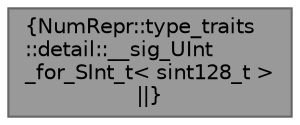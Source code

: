 digraph "NumRepr::type_traits::detail::__sig_UInt_for_SInt_t&lt; sint128_t &gt;"
{
 // INTERACTIVE_SVG=YES
 // LATEX_PDF_SIZE
  bgcolor="transparent";
  edge [fontname=Helvetica,fontsize=10,labelfontname=Helvetica,labelfontsize=10];
  node [fontname=Helvetica,fontsize=10,shape=box,height=0.2,width=0.4];
  Node1 [label="{NumRepr::type_traits\l::detail::__sig_UInt\l_for_SInt_t\< sint128_t \>\n||}",height=0.2,width=0.4,color="gray40", fillcolor="grey60", style="filled", fontcolor="black",tooltip=" "];
}
